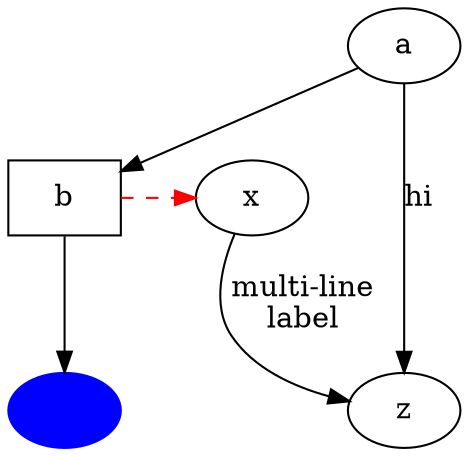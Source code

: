 digraph test3 {
       a -> b -> c;
       b [shape=box];
       c [label="hello\nworld",color=blue,fontsize=340282366920938463463374607431768211456,
            fontname="Palatino-Italic",fontcolor=red,style=filled];
       a -> z [label="hi", weight=255];
       x -> z [label="multi-line\nlabel"];
       edge [style=dashed,color=red];
       b -> x;
       {rank=same; b x}
}

